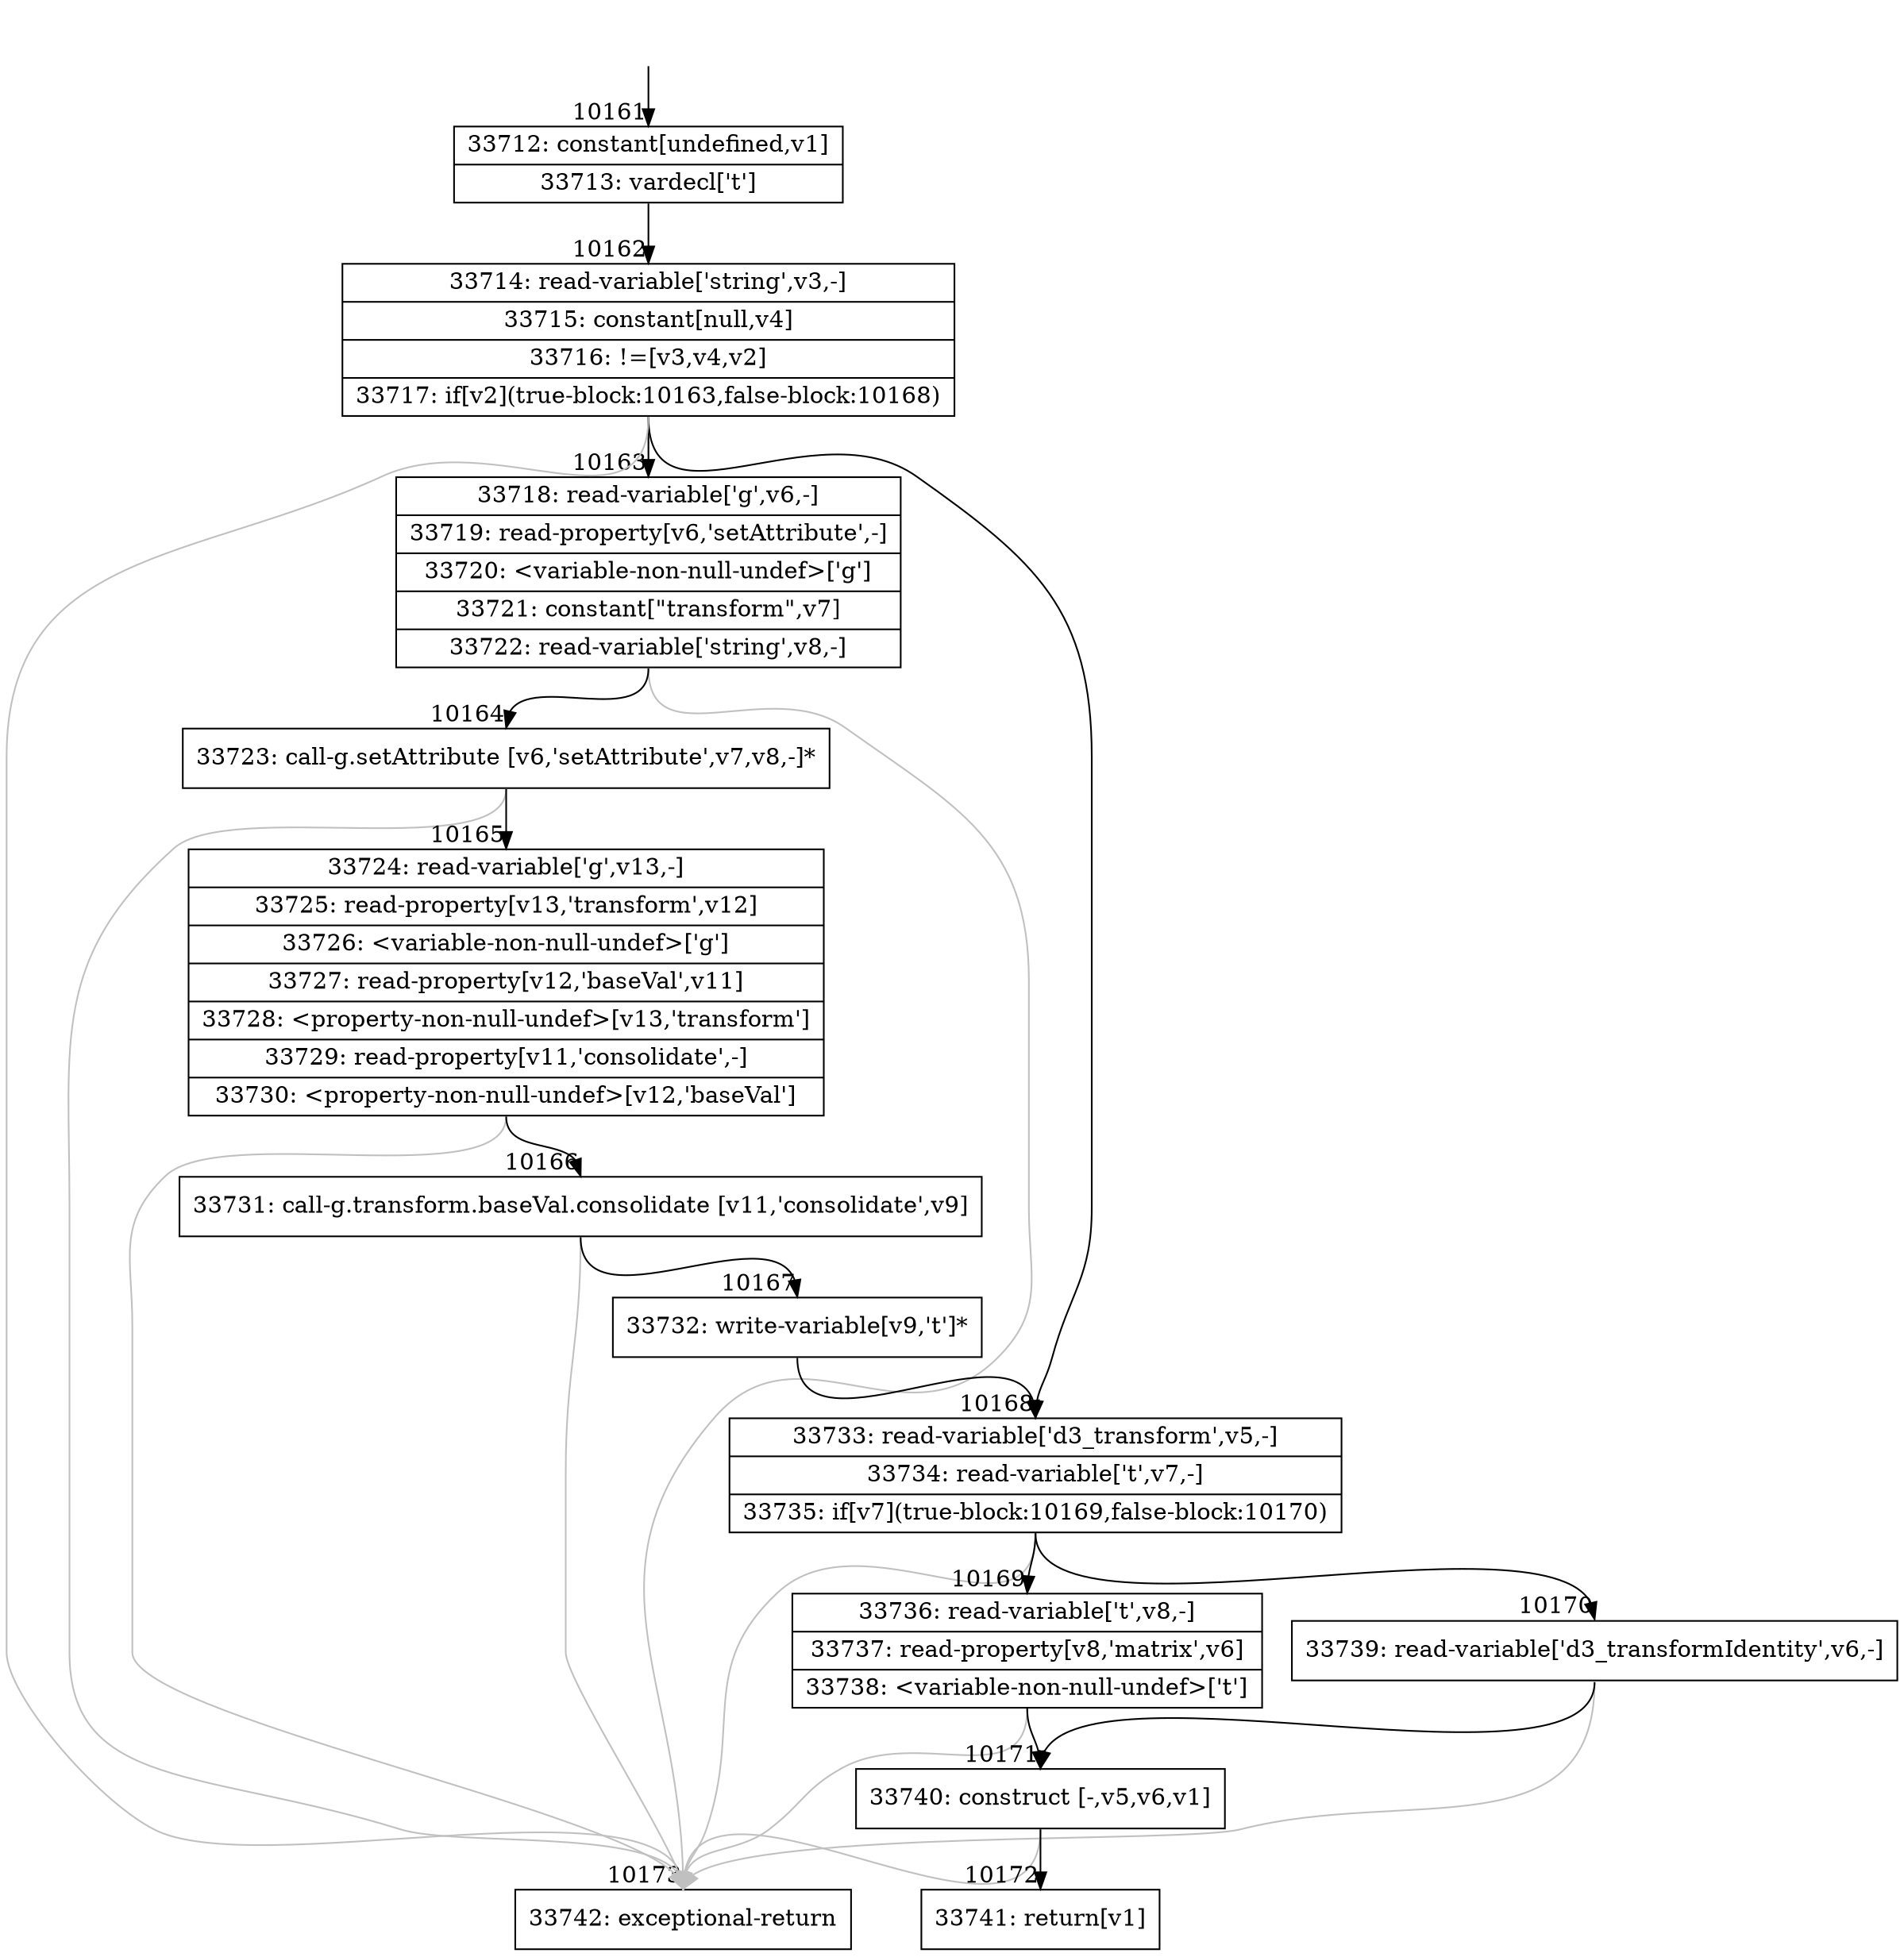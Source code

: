 digraph {
rankdir="TD"
BB_entry938[shape=none,label=""];
BB_entry938 -> BB10161 [tailport=s, headport=n, headlabel="    10161"]
BB10161 [shape=record label="{33712: constant[undefined,v1]|33713: vardecl['t']}" ] 
BB10161 -> BB10162 [tailport=s, headport=n, headlabel="      10162"]
BB10162 [shape=record label="{33714: read-variable['string',v3,-]|33715: constant[null,v4]|33716: !=[v3,v4,v2]|33717: if[v2](true-block:10163,false-block:10168)}" ] 
BB10162 -> BB10163 [tailport=s, headport=n, headlabel="      10163"]
BB10162 -> BB10168 [tailport=s, headport=n, headlabel="      10168"]
BB10162 -> BB10173 [tailport=s, headport=n, color=gray, headlabel="      10173"]
BB10163 [shape=record label="{33718: read-variable['g',v6,-]|33719: read-property[v6,'setAttribute',-]|33720: \<variable-non-null-undef\>['g']|33721: constant[\"transform\",v7]|33722: read-variable['string',v8,-]}" ] 
BB10163 -> BB10164 [tailport=s, headport=n, headlabel="      10164"]
BB10163 -> BB10173 [tailport=s, headport=n, color=gray]
BB10164 [shape=record label="{33723: call-g.setAttribute [v6,'setAttribute',v7,v8,-]*}" ] 
BB10164 -> BB10165 [tailport=s, headport=n, headlabel="      10165"]
BB10164 -> BB10173 [tailport=s, headport=n, color=gray]
BB10165 [shape=record label="{33724: read-variable['g',v13,-]|33725: read-property[v13,'transform',v12]|33726: \<variable-non-null-undef\>['g']|33727: read-property[v12,'baseVal',v11]|33728: \<property-non-null-undef\>[v13,'transform']|33729: read-property[v11,'consolidate',-]|33730: \<property-non-null-undef\>[v12,'baseVal']}" ] 
BB10165 -> BB10166 [tailport=s, headport=n, headlabel="      10166"]
BB10165 -> BB10173 [tailport=s, headport=n, color=gray]
BB10166 [shape=record label="{33731: call-g.transform.baseVal.consolidate [v11,'consolidate',v9]}" ] 
BB10166 -> BB10167 [tailport=s, headport=n, headlabel="      10167"]
BB10166 -> BB10173 [tailport=s, headport=n, color=gray]
BB10167 [shape=record label="{33732: write-variable[v9,'t']*}" ] 
BB10167 -> BB10168 [tailport=s, headport=n]
BB10168 [shape=record label="{33733: read-variable['d3_transform',v5,-]|33734: read-variable['t',v7,-]|33735: if[v7](true-block:10169,false-block:10170)}" ] 
BB10168 -> BB10169 [tailport=s, headport=n, headlabel="      10169"]
BB10168 -> BB10170 [tailport=s, headport=n, headlabel="      10170"]
BB10168 -> BB10173 [tailport=s, headport=n, color=gray]
BB10169 [shape=record label="{33736: read-variable['t',v8,-]|33737: read-property[v8,'matrix',v6]|33738: \<variable-non-null-undef\>['t']}" ] 
BB10169 -> BB10171 [tailport=s, headport=n, headlabel="      10171"]
BB10169 -> BB10173 [tailport=s, headport=n, color=gray]
BB10170 [shape=record label="{33739: read-variable['d3_transformIdentity',v6,-]}" ] 
BB10170 -> BB10171 [tailport=s, headport=n]
BB10170 -> BB10173 [tailport=s, headport=n, color=gray]
BB10171 [shape=record label="{33740: construct [-,v5,v6,v1]}" ] 
BB10171 -> BB10172 [tailport=s, headport=n, headlabel="      10172"]
BB10171 -> BB10173 [tailport=s, headport=n, color=gray]
BB10172 [shape=record label="{33741: return[v1]}" ] 
BB10173 [shape=record label="{33742: exceptional-return}" ] 
//#$~ 5945
}
